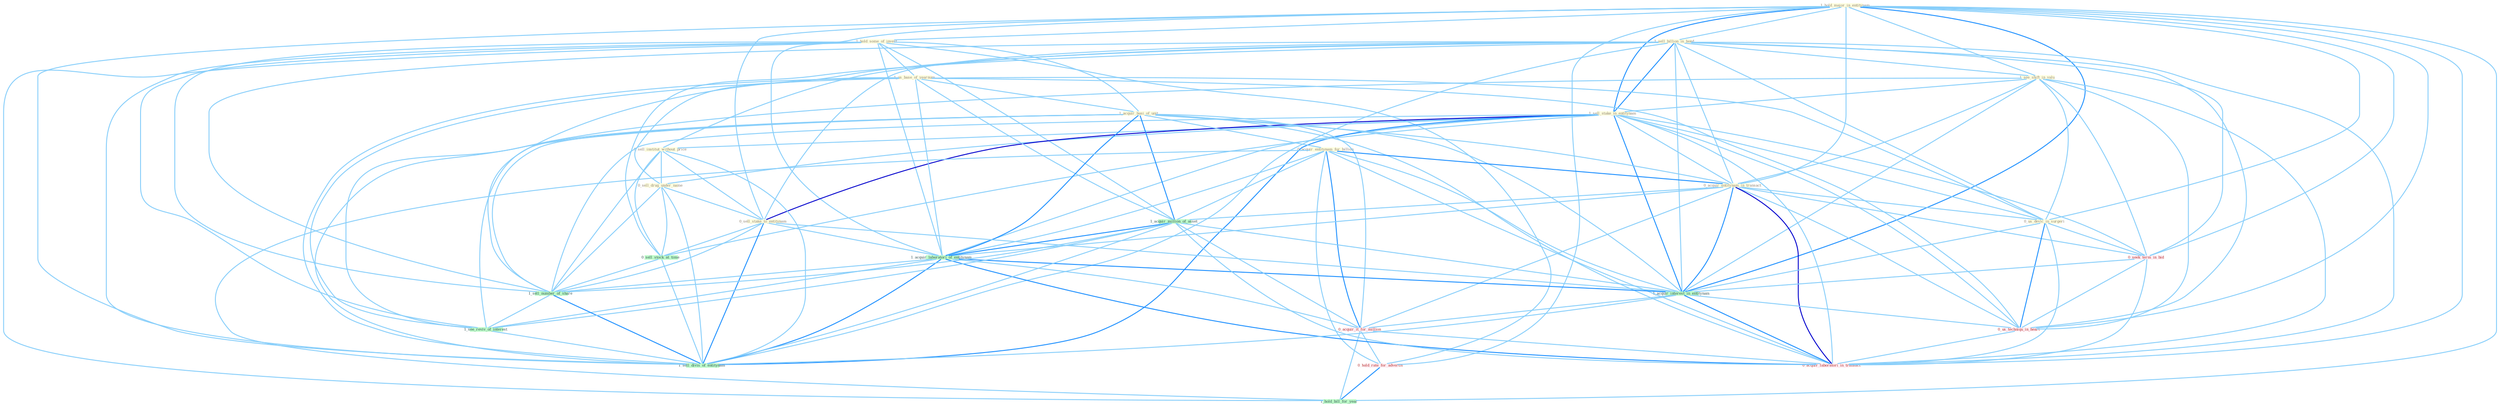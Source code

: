Graph G{ 
    node
    [shape=polygon,style=filled,width=.5,height=.06,color="#BDFCC9",fixedsize=true,fontsize=4,
    fontcolor="#2f4f4f"];
    {node
    [color="#ffffe0", fontcolor="#8b7d6b"] "1_hold_major_in_entitynam " "1_sell_billion_in_bond " "1_see_shift_in_valu " "1_hold_some_of_invest " "1_sell_stake_in_entitynam " "1_us_base_of_yearnum " "1_acquir_busi_of_unit " "0_sell_institut_without_price " "0_sell_drug_under_name " "0_acquir_entitynam_for_billion " "0_acquir_entitynam_in_transact " "0_sell_stake_to_entitynam " "0_us_devic_in_surgeri "}
{node [color="#fff0f5", fontcolor="#b22222"] "0_seek_term_in_bid " "0_us_techniqu_in_heart " "0_acquir_it_for_million " "0_hold_rate_for_advertis " "0_acquir_laboratori_in_transact "}
edge [color="#B0E2FF"];

	"1_hold_major_in_entitynam " -- "1_sell_billion_in_bond " [w="1", color="#87cefa" ];
	"1_hold_major_in_entitynam " -- "1_see_shift_in_valu " [w="1", color="#87cefa" ];
	"1_hold_major_in_entitynam " -- "1_hold_some_of_invest " [w="1", color="#87cefa" ];
	"1_hold_major_in_entitynam " -- "1_sell_stake_in_entitynam " [w="2", color="#1e90ff" , len=0.8];
	"1_hold_major_in_entitynam " -- "0_acquir_entitynam_in_transact " [w="1", color="#87cefa" ];
	"1_hold_major_in_entitynam " -- "0_sell_stake_to_entitynam " [w="1", color="#87cefa" ];
	"1_hold_major_in_entitynam " -- "0_us_devic_in_surgeri " [w="1", color="#87cefa" ];
	"1_hold_major_in_entitynam " -- "1_acquir_laboratori_of_entitynam " [w="1", color="#87cefa" ];
	"1_hold_major_in_entitynam " -- "0_seek_term_in_bid " [w="1", color="#87cefa" ];
	"1_hold_major_in_entitynam " -- "1_acquir_interest_in_entitynam " [w="2", color="#1e90ff" , len=0.8];
	"1_hold_major_in_entitynam " -- "0_us_techniqu_in_heart " [w="1", color="#87cefa" ];
	"1_hold_major_in_entitynam " -- "0_hold_rate_for_advertis " [w="1", color="#87cefa" ];
	"1_hold_major_in_entitynam " -- "0_acquir_laboratori_in_transact " [w="1", color="#87cefa" ];
	"1_hold_major_in_entitynam " -- "1_hold_bill_for_year " [w="1", color="#87cefa" ];
	"1_hold_major_in_entitynam " -- "1_sell_divis_of_entitynam " [w="1", color="#87cefa" ];
	"1_sell_billion_in_bond " -- "1_see_shift_in_valu " [w="1", color="#87cefa" ];
	"1_sell_billion_in_bond " -- "1_sell_stake_in_entitynam " [w="2", color="#1e90ff" , len=0.8];
	"1_sell_billion_in_bond " -- "0_sell_institut_without_price " [w="1", color="#87cefa" ];
	"1_sell_billion_in_bond " -- "0_sell_drug_under_name " [w="1", color="#87cefa" ];
	"1_sell_billion_in_bond " -- "0_acquir_entitynam_in_transact " [w="1", color="#87cefa" ];
	"1_sell_billion_in_bond " -- "0_sell_stake_to_entitynam " [w="1", color="#87cefa" ];
	"1_sell_billion_in_bond " -- "0_us_devic_in_surgeri " [w="1", color="#87cefa" ];
	"1_sell_billion_in_bond " -- "0_seek_term_in_bid " [w="1", color="#87cefa" ];
	"1_sell_billion_in_bond " -- "1_acquir_interest_in_entitynam " [w="1", color="#87cefa" ];
	"1_sell_billion_in_bond " -- "0_us_techniqu_in_heart " [w="1", color="#87cefa" ];
	"1_sell_billion_in_bond " -- "0_acquir_laboratori_in_transact " [w="1", color="#87cefa" ];
	"1_sell_billion_in_bond " -- "0_sell_stock_at_time " [w="1", color="#87cefa" ];
	"1_sell_billion_in_bond " -- "1_sell_number_of_share " [w="1", color="#87cefa" ];
	"1_sell_billion_in_bond " -- "1_sell_divis_of_entitynam " [w="1", color="#87cefa" ];
	"1_see_shift_in_valu " -- "1_sell_stake_in_entitynam " [w="1", color="#87cefa" ];
	"1_see_shift_in_valu " -- "0_acquir_entitynam_in_transact " [w="1", color="#87cefa" ];
	"1_see_shift_in_valu " -- "0_us_devic_in_surgeri " [w="1", color="#87cefa" ];
	"1_see_shift_in_valu " -- "0_seek_term_in_bid " [w="1", color="#87cefa" ];
	"1_see_shift_in_valu " -- "1_acquir_interest_in_entitynam " [w="1", color="#87cefa" ];
	"1_see_shift_in_valu " -- "0_us_techniqu_in_heart " [w="1", color="#87cefa" ];
	"1_see_shift_in_valu " -- "0_acquir_laboratori_in_transact " [w="1", color="#87cefa" ];
	"1_see_shift_in_valu " -- "1_see_reviv_of_interest " [w="1", color="#87cefa" ];
	"1_hold_some_of_invest " -- "1_us_base_of_yearnum " [w="1", color="#87cefa" ];
	"1_hold_some_of_invest " -- "1_acquir_busi_of_unit " [w="1", color="#87cefa" ];
	"1_hold_some_of_invest " -- "1_acquir_million_of_asset " [w="1", color="#87cefa" ];
	"1_hold_some_of_invest " -- "1_acquir_laboratori_of_entitynam " [w="1", color="#87cefa" ];
	"1_hold_some_of_invest " -- "0_hold_rate_for_advertis " [w="1", color="#87cefa" ];
	"1_hold_some_of_invest " -- "1_sell_number_of_share " [w="1", color="#87cefa" ];
	"1_hold_some_of_invest " -- "1_see_reviv_of_interest " [w="1", color="#87cefa" ];
	"1_hold_some_of_invest " -- "1_hold_bill_for_year " [w="1", color="#87cefa" ];
	"1_hold_some_of_invest " -- "1_sell_divis_of_entitynam " [w="1", color="#87cefa" ];
	"1_sell_stake_in_entitynam " -- "0_sell_institut_without_price " [w="1", color="#87cefa" ];
	"1_sell_stake_in_entitynam " -- "0_sell_drug_under_name " [w="1", color="#87cefa" ];
	"1_sell_stake_in_entitynam " -- "0_acquir_entitynam_in_transact " [w="1", color="#87cefa" ];
	"1_sell_stake_in_entitynam " -- "0_sell_stake_to_entitynam " [w="3", color="#0000cd" , len=0.6];
	"1_sell_stake_in_entitynam " -- "0_us_devic_in_surgeri " [w="1", color="#87cefa" ];
	"1_sell_stake_in_entitynam " -- "1_acquir_laboratori_of_entitynam " [w="1", color="#87cefa" ];
	"1_sell_stake_in_entitynam " -- "0_seek_term_in_bid " [w="1", color="#87cefa" ];
	"1_sell_stake_in_entitynam " -- "1_acquir_interest_in_entitynam " [w="2", color="#1e90ff" , len=0.8];
	"1_sell_stake_in_entitynam " -- "0_us_techniqu_in_heart " [w="1", color="#87cefa" ];
	"1_sell_stake_in_entitynam " -- "0_acquir_laboratori_in_transact " [w="1", color="#87cefa" ];
	"1_sell_stake_in_entitynam " -- "0_sell_stock_at_time " [w="1", color="#87cefa" ];
	"1_sell_stake_in_entitynam " -- "1_sell_number_of_share " [w="1", color="#87cefa" ];
	"1_sell_stake_in_entitynam " -- "1_sell_divis_of_entitynam " [w="2", color="#1e90ff" , len=0.8];
	"1_us_base_of_yearnum " -- "1_acquir_busi_of_unit " [w="1", color="#87cefa" ];
	"1_us_base_of_yearnum " -- "0_us_devic_in_surgeri " [w="1", color="#87cefa" ];
	"1_us_base_of_yearnum " -- "1_acquir_million_of_asset " [w="1", color="#87cefa" ];
	"1_us_base_of_yearnum " -- "1_acquir_laboratori_of_entitynam " [w="1", color="#87cefa" ];
	"1_us_base_of_yearnum " -- "0_us_techniqu_in_heart " [w="1", color="#87cefa" ];
	"1_us_base_of_yearnum " -- "1_sell_number_of_share " [w="1", color="#87cefa" ];
	"1_us_base_of_yearnum " -- "1_see_reviv_of_interest " [w="1", color="#87cefa" ];
	"1_us_base_of_yearnum " -- "1_sell_divis_of_entitynam " [w="1", color="#87cefa" ];
	"1_acquir_busi_of_unit " -- "0_acquir_entitynam_for_billion " [w="1", color="#87cefa" ];
	"1_acquir_busi_of_unit " -- "0_acquir_entitynam_in_transact " [w="1", color="#87cefa" ];
	"1_acquir_busi_of_unit " -- "1_acquir_million_of_asset " [w="2", color="#1e90ff" , len=0.8];
	"1_acquir_busi_of_unit " -- "1_acquir_laboratori_of_entitynam " [w="2", color="#1e90ff" , len=0.8];
	"1_acquir_busi_of_unit " -- "1_acquir_interest_in_entitynam " [w="1", color="#87cefa" ];
	"1_acquir_busi_of_unit " -- "0_acquir_it_for_million " [w="1", color="#87cefa" ];
	"1_acquir_busi_of_unit " -- "0_acquir_laboratori_in_transact " [w="1", color="#87cefa" ];
	"1_acquir_busi_of_unit " -- "1_sell_number_of_share " [w="1", color="#87cefa" ];
	"1_acquir_busi_of_unit " -- "1_see_reviv_of_interest " [w="1", color="#87cefa" ];
	"1_acquir_busi_of_unit " -- "1_sell_divis_of_entitynam " [w="1", color="#87cefa" ];
	"0_sell_institut_without_price " -- "0_sell_drug_under_name " [w="1", color="#87cefa" ];
	"0_sell_institut_without_price " -- "0_sell_stake_to_entitynam " [w="1", color="#87cefa" ];
	"0_sell_institut_without_price " -- "0_sell_stock_at_time " [w="1", color="#87cefa" ];
	"0_sell_institut_without_price " -- "1_sell_number_of_share " [w="1", color="#87cefa" ];
	"0_sell_institut_without_price " -- "1_sell_divis_of_entitynam " [w="1", color="#87cefa" ];
	"0_sell_drug_under_name " -- "0_sell_stake_to_entitynam " [w="1", color="#87cefa" ];
	"0_sell_drug_under_name " -- "0_sell_stock_at_time " [w="1", color="#87cefa" ];
	"0_sell_drug_under_name " -- "1_sell_number_of_share " [w="1", color="#87cefa" ];
	"0_sell_drug_under_name " -- "1_sell_divis_of_entitynam " [w="1", color="#87cefa" ];
	"0_acquir_entitynam_for_billion " -- "0_acquir_entitynam_in_transact " [w="2", color="#1e90ff" , len=0.8];
	"0_acquir_entitynam_for_billion " -- "1_acquir_million_of_asset " [w="1", color="#87cefa" ];
	"0_acquir_entitynam_for_billion " -- "1_acquir_laboratori_of_entitynam " [w="1", color="#87cefa" ];
	"0_acquir_entitynam_for_billion " -- "1_acquir_interest_in_entitynam " [w="1", color="#87cefa" ];
	"0_acquir_entitynam_for_billion " -- "0_acquir_it_for_million " [w="2", color="#1e90ff" , len=0.8];
	"0_acquir_entitynam_for_billion " -- "0_hold_rate_for_advertis " [w="1", color="#87cefa" ];
	"0_acquir_entitynam_for_billion " -- "0_acquir_laboratori_in_transact " [w="1", color="#87cefa" ];
	"0_acquir_entitynam_for_billion " -- "1_hold_bill_for_year " [w="1", color="#87cefa" ];
	"0_acquir_entitynam_in_transact " -- "0_us_devic_in_surgeri " [w="1", color="#87cefa" ];
	"0_acquir_entitynam_in_transact " -- "1_acquir_million_of_asset " [w="1", color="#87cefa" ];
	"0_acquir_entitynam_in_transact " -- "1_acquir_laboratori_of_entitynam " [w="1", color="#87cefa" ];
	"0_acquir_entitynam_in_transact " -- "0_seek_term_in_bid " [w="1", color="#87cefa" ];
	"0_acquir_entitynam_in_transact " -- "1_acquir_interest_in_entitynam " [w="2", color="#1e90ff" , len=0.8];
	"0_acquir_entitynam_in_transact " -- "0_us_techniqu_in_heart " [w="1", color="#87cefa" ];
	"0_acquir_entitynam_in_transact " -- "0_acquir_it_for_million " [w="1", color="#87cefa" ];
	"0_acquir_entitynam_in_transact " -- "0_acquir_laboratori_in_transact " [w="3", color="#0000cd" , len=0.6];
	"0_sell_stake_to_entitynam " -- "1_acquir_laboratori_of_entitynam " [w="1", color="#87cefa" ];
	"0_sell_stake_to_entitynam " -- "1_acquir_interest_in_entitynam " [w="1", color="#87cefa" ];
	"0_sell_stake_to_entitynam " -- "0_sell_stock_at_time " [w="1", color="#87cefa" ];
	"0_sell_stake_to_entitynam " -- "1_sell_number_of_share " [w="1", color="#87cefa" ];
	"0_sell_stake_to_entitynam " -- "1_sell_divis_of_entitynam " [w="2", color="#1e90ff" , len=0.8];
	"0_us_devic_in_surgeri " -- "0_seek_term_in_bid " [w="1", color="#87cefa" ];
	"0_us_devic_in_surgeri " -- "1_acquir_interest_in_entitynam " [w="1", color="#87cefa" ];
	"0_us_devic_in_surgeri " -- "0_us_techniqu_in_heart " [w="2", color="#1e90ff" , len=0.8];
	"0_us_devic_in_surgeri " -- "0_acquir_laboratori_in_transact " [w="1", color="#87cefa" ];
	"1_acquir_million_of_asset " -- "1_acquir_laboratori_of_entitynam " [w="2", color="#1e90ff" , len=0.8];
	"1_acquir_million_of_asset " -- "1_acquir_interest_in_entitynam " [w="1", color="#87cefa" ];
	"1_acquir_million_of_asset " -- "0_acquir_it_for_million " [w="1", color="#87cefa" ];
	"1_acquir_million_of_asset " -- "0_acquir_laboratori_in_transact " [w="1", color="#87cefa" ];
	"1_acquir_million_of_asset " -- "1_sell_number_of_share " [w="1", color="#87cefa" ];
	"1_acquir_million_of_asset " -- "1_see_reviv_of_interest " [w="1", color="#87cefa" ];
	"1_acquir_million_of_asset " -- "1_sell_divis_of_entitynam " [w="1", color="#87cefa" ];
	"1_acquir_laboratori_of_entitynam " -- "1_acquir_interest_in_entitynam " [w="2", color="#1e90ff" , len=0.8];
	"1_acquir_laboratori_of_entitynam " -- "0_acquir_it_for_million " [w="1", color="#87cefa" ];
	"1_acquir_laboratori_of_entitynam " -- "0_acquir_laboratori_in_transact " [w="2", color="#1e90ff" , len=0.8];
	"1_acquir_laboratori_of_entitynam " -- "1_sell_number_of_share " [w="1", color="#87cefa" ];
	"1_acquir_laboratori_of_entitynam " -- "1_see_reviv_of_interest " [w="1", color="#87cefa" ];
	"1_acquir_laboratori_of_entitynam " -- "1_sell_divis_of_entitynam " [w="2", color="#1e90ff" , len=0.8];
	"0_seek_term_in_bid " -- "1_acquir_interest_in_entitynam " [w="1", color="#87cefa" ];
	"0_seek_term_in_bid " -- "0_us_techniqu_in_heart " [w="1", color="#87cefa" ];
	"0_seek_term_in_bid " -- "0_acquir_laboratori_in_transact " [w="1", color="#87cefa" ];
	"1_acquir_interest_in_entitynam " -- "0_us_techniqu_in_heart " [w="1", color="#87cefa" ];
	"1_acquir_interest_in_entitynam " -- "0_acquir_it_for_million " [w="1", color="#87cefa" ];
	"1_acquir_interest_in_entitynam " -- "0_acquir_laboratori_in_transact " [w="2", color="#1e90ff" , len=0.8];
	"1_acquir_interest_in_entitynam " -- "1_sell_divis_of_entitynam " [w="1", color="#87cefa" ];
	"0_us_techniqu_in_heart " -- "0_acquir_laboratori_in_transact " [w="1", color="#87cefa" ];
	"0_acquir_it_for_million " -- "0_hold_rate_for_advertis " [w="1", color="#87cefa" ];
	"0_acquir_it_for_million " -- "0_acquir_laboratori_in_transact " [w="1", color="#87cefa" ];
	"0_acquir_it_for_million " -- "1_hold_bill_for_year " [w="1", color="#87cefa" ];
	"0_hold_rate_for_advertis " -- "1_hold_bill_for_year " [w="2", color="#1e90ff" , len=0.8];
	"0_sell_stock_at_time " -- "1_sell_number_of_share " [w="1", color="#87cefa" ];
	"0_sell_stock_at_time " -- "1_sell_divis_of_entitynam " [w="1", color="#87cefa" ];
	"1_sell_number_of_share " -- "1_see_reviv_of_interest " [w="1", color="#87cefa" ];
	"1_sell_number_of_share " -- "1_sell_divis_of_entitynam " [w="2", color="#1e90ff" , len=0.8];
	"1_see_reviv_of_interest " -- "1_sell_divis_of_entitynam " [w="1", color="#87cefa" ];
}